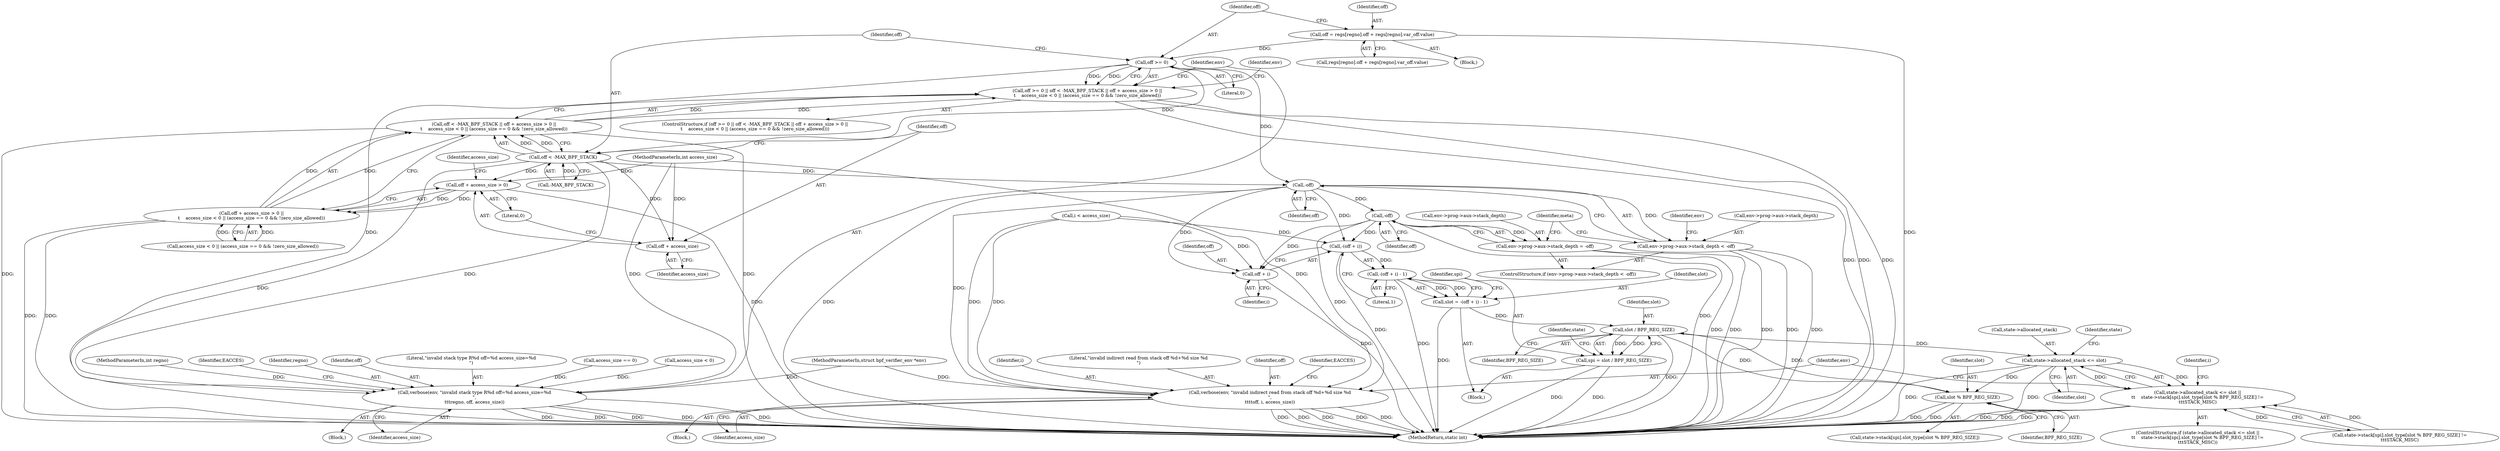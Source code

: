 digraph "0_linux_ea25f914dc164c8d56b36147ecc86bc65f83c469@integer" {
"1000191" [label="(Call,off = regs[regno].off + regs[regno].var_off.value)"];
"1000208" [label="(Call,off >= 0)"];
"1000207" [label="(Call,off >= 0 || off < -MAX_BPF_STACK || off + access_size > 0 ||\n\t    access_size < 0 || (access_size == 0 && !zero_size_allowed))"];
"1000212" [label="(Call,off < -MAX_BPF_STACK)"];
"1000211" [label="(Call,off < -MAX_BPF_STACK || off + access_size > 0 ||\n\t    access_size < 0 || (access_size == 0 && !zero_size_allowed))"];
"1000217" [label="(Call,off + access_size > 0)"];
"1000216" [label="(Call,off + access_size > 0 ||\n\t    access_size < 0 || (access_size == 0 && !zero_size_allowed))"];
"1000218" [label="(Call,off + access_size)"];
"1000233" [label="(Call,verbose(env, \"invalid stack type R%d off=%d access_size=%d\n\",\n\t\t\tregno, off, access_size))"];
"1000251" [label="(Call,-off)"];
"1000243" [label="(Call,env->prog->aux->stack_depth < -off)"];
"1000261" [label="(Call,-off)"];
"1000253" [label="(Call,env->prog->aux->stack_depth = -off)"];
"1000295" [label="(Call,-(off + i))"];
"1000294" [label="(Call,-(off + i) - 1)"];
"1000292" [label="(Call,slot = -(off + i) - 1)"];
"1000302" [label="(Call,slot / BPF_REG_SIZE)"];
"1000300" [label="(Call,spi = slot / BPF_REG_SIZE)"];
"1000307" [label="(Call,state->allocated_stack <= slot)"];
"1000306" [label="(Call,state->allocated_stack <= slot ||\n\t\t    state->stack[spi].slot_type[slot % BPF_REG_SIZE] !=\n\t\t\tSTACK_MISC)"];
"1000321" [label="(Call,slot % BPF_REG_SIZE)"];
"1000296" [label="(Call,off + i)"];
"1000326" [label="(Call,verbose(env, \"invalid indirect read from stack off %d+%d size %d\n\",\n\t\t\t\toff, i, access_size))"];
"1000337" [label="(MethodReturn,static int)"];
"1000327" [label="(Identifier,env)"];
"1000334" [label="(Identifier,EACCES)"];
"1000244" [label="(Call,env->prog->aux->stack_depth)"];
"1000296" [label="(Call,off + i)"];
"1000321" [label="(Call,slot % BPF_REG_SIZE)"];
"1000294" [label="(Call,-(off + i) - 1)"];
"1000237" [label="(Identifier,off)"];
"1000105" [label="(MethodParameterIn,int access_size)"];
"1000323" [label="(Identifier,BPF_REG_SIZE)"];
"1000330" [label="(Identifier,i)"];
"1000328" [label="(Literal,\"invalid indirect read from stack off %d+%d size %d\n\")"];
"1000235" [label="(Literal,\"invalid stack type R%d off=%d access_size=%d\n\")"];
"1000108" [label="(Block,)"];
"1000103" [label="(MethodParameterIn,struct bpf_verifier_env *env)"];
"1000242" [label="(ControlStructure,if (env->prog->aux->stack_depth < -off))"];
"1000227" [label="(Call,access_size == 0)"];
"1000265" [label="(Identifier,meta)"];
"1000251" [label="(Call,-off)"];
"1000261" [label="(Call,-off)"];
"1000325" [label="(Block,)"];
"1000312" [label="(Call,state->stack[spi].slot_type[slot % BPF_REG_SIZE] !=\n\t\t\tSTACK_MISC)"];
"1000253" [label="(Call,env->prog->aux->stack_depth = -off)"];
"1000300" [label="(Call,spi = slot / BPF_REG_SIZE)"];
"1000301" [label="(Identifier,spi)"];
"1000223" [label="(Call,access_size < 0)"];
"1000308" [label="(Call,state->allocated_stack)"];
"1000317" [label="(Identifier,state)"];
"1000206" [label="(ControlStructure,if (off >= 0 || off < -MAX_BPF_STACK || off + access_size > 0 ||\n\t    access_size < 0 || (access_size == 0 && !zero_size_allowed)))"];
"1000192" [label="(Identifier,off)"];
"1000233" [label="(Call,verbose(env, \"invalid stack type R%d off=%d access_size=%d\n\",\n\t\t\tregno, off, access_size))"];
"1000219" [label="(Identifier,off)"];
"1000216" [label="(Call,off + access_size > 0 ||\n\t    access_size < 0 || (access_size == 0 && !zero_size_allowed))"];
"1000257" [label="(Identifier,env)"];
"1000232" [label="(Block,)"];
"1000254" [label="(Call,env->prog->aux->stack_depth)"];
"1000311" [label="(Identifier,slot)"];
"1000209" [label="(Identifier,off)"];
"1000331" [label="(Identifier,access_size)"];
"1000222" [label="(Call,access_size < 0 || (access_size == 0 && !zero_size_allowed))"];
"1000290" [label="(Identifier,i)"];
"1000252" [label="(Identifier,off)"];
"1000309" [label="(Identifier,state)"];
"1000221" [label="(Literal,0)"];
"1000297" [label="(Identifier,off)"];
"1000211" [label="(Call,off < -MAX_BPF_STACK || off + access_size > 0 ||\n\t    access_size < 0 || (access_size == 0 && !zero_size_allowed))"];
"1000313" [label="(Call,state->stack[spi].slot_type[slot % BPF_REG_SIZE])"];
"1000298" [label="(Identifier,i)"];
"1000220" [label="(Identifier,access_size)"];
"1000104" [label="(MethodParameterIn,int regno)"];
"1000193" [label="(Call,regs[regno].off + regs[regno].var_off.value)"];
"1000305" [label="(ControlStructure,if (state->allocated_stack <= slot ||\n\t\t    state->stack[spi].slot_type[slot % BPF_REG_SIZE] !=\n\t\t\tSTACK_MISC))"];
"1000326" [label="(Call,verbose(env, \"invalid indirect read from stack off %d+%d size %d\n\",\n\t\t\t\toff, i, access_size))"];
"1000207" [label="(Call,off >= 0 || off < -MAX_BPF_STACK || off + access_size > 0 ||\n\t    access_size < 0 || (access_size == 0 && !zero_size_allowed))"];
"1000238" [label="(Identifier,access_size)"];
"1000292" [label="(Call,slot = -(off + i) - 1)"];
"1000303" [label="(Identifier,slot)"];
"1000304" [label="(Identifier,BPF_REG_SIZE)"];
"1000241" [label="(Identifier,EACCES)"];
"1000306" [label="(Call,state->allocated_stack <= slot ||\n\t\t    state->stack[spi].slot_type[slot % BPF_REG_SIZE] !=\n\t\t\tSTACK_MISC)"];
"1000329" [label="(Identifier,off)"];
"1000212" [label="(Call,off < -MAX_BPF_STACK)"];
"1000214" [label="(Call,-MAX_BPF_STACK)"];
"1000236" [label="(Identifier,regno)"];
"1000247" [label="(Identifier,env)"];
"1000234" [label="(Identifier,env)"];
"1000217" [label="(Call,off + access_size > 0)"];
"1000191" [label="(Call,off = regs[regno].off + regs[regno].var_off.value)"];
"1000295" [label="(Call,-(off + i))"];
"1000224" [label="(Identifier,access_size)"];
"1000286" [label="(Call,i < access_size)"];
"1000307" [label="(Call,state->allocated_stack <= slot)"];
"1000322" [label="(Identifier,slot)"];
"1000243" [label="(Call,env->prog->aux->stack_depth < -off)"];
"1000208" [label="(Call,off >= 0)"];
"1000218" [label="(Call,off + access_size)"];
"1000299" [label="(Literal,1)"];
"1000291" [label="(Block,)"];
"1000213" [label="(Identifier,off)"];
"1000302" [label="(Call,slot / BPF_REG_SIZE)"];
"1000262" [label="(Identifier,off)"];
"1000210" [label="(Literal,0)"];
"1000293" [label="(Identifier,slot)"];
"1000191" -> "1000108"  [label="AST: "];
"1000191" -> "1000193"  [label="CFG: "];
"1000192" -> "1000191"  [label="AST: "];
"1000193" -> "1000191"  [label="AST: "];
"1000209" -> "1000191"  [label="CFG: "];
"1000191" -> "1000337"  [label="DDG: "];
"1000191" -> "1000208"  [label="DDG: "];
"1000208" -> "1000207"  [label="AST: "];
"1000208" -> "1000210"  [label="CFG: "];
"1000209" -> "1000208"  [label="AST: "];
"1000210" -> "1000208"  [label="AST: "];
"1000213" -> "1000208"  [label="CFG: "];
"1000207" -> "1000208"  [label="CFG: "];
"1000208" -> "1000207"  [label="DDG: "];
"1000208" -> "1000207"  [label="DDG: "];
"1000208" -> "1000212"  [label="DDG: "];
"1000208" -> "1000233"  [label="DDG: "];
"1000208" -> "1000251"  [label="DDG: "];
"1000207" -> "1000206"  [label="AST: "];
"1000207" -> "1000211"  [label="CFG: "];
"1000211" -> "1000207"  [label="AST: "];
"1000234" -> "1000207"  [label="CFG: "];
"1000247" -> "1000207"  [label="CFG: "];
"1000207" -> "1000337"  [label="DDG: "];
"1000207" -> "1000337"  [label="DDG: "];
"1000207" -> "1000337"  [label="DDG: "];
"1000211" -> "1000207"  [label="DDG: "];
"1000211" -> "1000207"  [label="DDG: "];
"1000212" -> "1000211"  [label="AST: "];
"1000212" -> "1000214"  [label="CFG: "];
"1000213" -> "1000212"  [label="AST: "];
"1000214" -> "1000212"  [label="AST: "];
"1000219" -> "1000212"  [label="CFG: "];
"1000211" -> "1000212"  [label="CFG: "];
"1000212" -> "1000337"  [label="DDG: "];
"1000212" -> "1000211"  [label="DDG: "];
"1000212" -> "1000211"  [label="DDG: "];
"1000214" -> "1000212"  [label="DDG: "];
"1000212" -> "1000217"  [label="DDG: "];
"1000212" -> "1000218"  [label="DDG: "];
"1000212" -> "1000233"  [label="DDG: "];
"1000212" -> "1000251"  [label="DDG: "];
"1000211" -> "1000216"  [label="CFG: "];
"1000216" -> "1000211"  [label="AST: "];
"1000211" -> "1000337"  [label="DDG: "];
"1000211" -> "1000337"  [label="DDG: "];
"1000216" -> "1000211"  [label="DDG: "];
"1000216" -> "1000211"  [label="DDG: "];
"1000217" -> "1000216"  [label="AST: "];
"1000217" -> "1000221"  [label="CFG: "];
"1000218" -> "1000217"  [label="AST: "];
"1000221" -> "1000217"  [label="AST: "];
"1000224" -> "1000217"  [label="CFG: "];
"1000216" -> "1000217"  [label="CFG: "];
"1000217" -> "1000337"  [label="DDG: "];
"1000217" -> "1000216"  [label="DDG: "];
"1000217" -> "1000216"  [label="DDG: "];
"1000105" -> "1000217"  [label="DDG: "];
"1000216" -> "1000222"  [label="CFG: "];
"1000222" -> "1000216"  [label="AST: "];
"1000216" -> "1000337"  [label="DDG: "];
"1000216" -> "1000337"  [label="DDG: "];
"1000222" -> "1000216"  [label="DDG: "];
"1000222" -> "1000216"  [label="DDG: "];
"1000218" -> "1000220"  [label="CFG: "];
"1000219" -> "1000218"  [label="AST: "];
"1000220" -> "1000218"  [label="AST: "];
"1000221" -> "1000218"  [label="CFG: "];
"1000105" -> "1000218"  [label="DDG: "];
"1000233" -> "1000232"  [label="AST: "];
"1000233" -> "1000238"  [label="CFG: "];
"1000234" -> "1000233"  [label="AST: "];
"1000235" -> "1000233"  [label="AST: "];
"1000236" -> "1000233"  [label="AST: "];
"1000237" -> "1000233"  [label="AST: "];
"1000238" -> "1000233"  [label="AST: "];
"1000241" -> "1000233"  [label="CFG: "];
"1000233" -> "1000337"  [label="DDG: "];
"1000233" -> "1000337"  [label="DDG: "];
"1000233" -> "1000337"  [label="DDG: "];
"1000233" -> "1000337"  [label="DDG: "];
"1000233" -> "1000337"  [label="DDG: "];
"1000103" -> "1000233"  [label="DDG: "];
"1000104" -> "1000233"  [label="DDG: "];
"1000227" -> "1000233"  [label="DDG: "];
"1000223" -> "1000233"  [label="DDG: "];
"1000105" -> "1000233"  [label="DDG: "];
"1000251" -> "1000243"  [label="AST: "];
"1000251" -> "1000252"  [label="CFG: "];
"1000252" -> "1000251"  [label="AST: "];
"1000243" -> "1000251"  [label="CFG: "];
"1000251" -> "1000337"  [label="DDG: "];
"1000251" -> "1000243"  [label="DDG: "];
"1000251" -> "1000261"  [label="DDG: "];
"1000251" -> "1000295"  [label="DDG: "];
"1000251" -> "1000296"  [label="DDG: "];
"1000251" -> "1000326"  [label="DDG: "];
"1000243" -> "1000242"  [label="AST: "];
"1000244" -> "1000243"  [label="AST: "];
"1000257" -> "1000243"  [label="CFG: "];
"1000265" -> "1000243"  [label="CFG: "];
"1000243" -> "1000337"  [label="DDG: "];
"1000243" -> "1000337"  [label="DDG: "];
"1000243" -> "1000337"  [label="DDG: "];
"1000261" -> "1000253"  [label="AST: "];
"1000261" -> "1000262"  [label="CFG: "];
"1000262" -> "1000261"  [label="AST: "];
"1000253" -> "1000261"  [label="CFG: "];
"1000261" -> "1000337"  [label="DDG: "];
"1000261" -> "1000253"  [label="DDG: "];
"1000261" -> "1000295"  [label="DDG: "];
"1000261" -> "1000296"  [label="DDG: "];
"1000261" -> "1000326"  [label="DDG: "];
"1000253" -> "1000242"  [label="AST: "];
"1000254" -> "1000253"  [label="AST: "];
"1000265" -> "1000253"  [label="CFG: "];
"1000253" -> "1000337"  [label="DDG: "];
"1000253" -> "1000337"  [label="DDG: "];
"1000295" -> "1000294"  [label="AST: "];
"1000295" -> "1000296"  [label="CFG: "];
"1000296" -> "1000295"  [label="AST: "];
"1000299" -> "1000295"  [label="CFG: "];
"1000295" -> "1000337"  [label="DDG: "];
"1000295" -> "1000294"  [label="DDG: "];
"1000286" -> "1000295"  [label="DDG: "];
"1000294" -> "1000292"  [label="AST: "];
"1000294" -> "1000299"  [label="CFG: "];
"1000299" -> "1000294"  [label="AST: "];
"1000292" -> "1000294"  [label="CFG: "];
"1000294" -> "1000337"  [label="DDG: "];
"1000294" -> "1000292"  [label="DDG: "];
"1000294" -> "1000292"  [label="DDG: "];
"1000292" -> "1000291"  [label="AST: "];
"1000293" -> "1000292"  [label="AST: "];
"1000301" -> "1000292"  [label="CFG: "];
"1000292" -> "1000337"  [label="DDG: "];
"1000292" -> "1000302"  [label="DDG: "];
"1000302" -> "1000300"  [label="AST: "];
"1000302" -> "1000304"  [label="CFG: "];
"1000303" -> "1000302"  [label="AST: "];
"1000304" -> "1000302"  [label="AST: "];
"1000300" -> "1000302"  [label="CFG: "];
"1000302" -> "1000337"  [label="DDG: "];
"1000302" -> "1000300"  [label="DDG: "];
"1000302" -> "1000300"  [label="DDG: "];
"1000321" -> "1000302"  [label="DDG: "];
"1000302" -> "1000307"  [label="DDG: "];
"1000302" -> "1000321"  [label="DDG: "];
"1000300" -> "1000291"  [label="AST: "];
"1000301" -> "1000300"  [label="AST: "];
"1000309" -> "1000300"  [label="CFG: "];
"1000300" -> "1000337"  [label="DDG: "];
"1000300" -> "1000337"  [label="DDG: "];
"1000307" -> "1000306"  [label="AST: "];
"1000307" -> "1000311"  [label="CFG: "];
"1000308" -> "1000307"  [label="AST: "];
"1000311" -> "1000307"  [label="AST: "];
"1000317" -> "1000307"  [label="CFG: "];
"1000306" -> "1000307"  [label="CFG: "];
"1000307" -> "1000337"  [label="DDG: "];
"1000307" -> "1000337"  [label="DDG: "];
"1000307" -> "1000306"  [label="DDG: "];
"1000307" -> "1000306"  [label="DDG: "];
"1000307" -> "1000321"  [label="DDG: "];
"1000306" -> "1000305"  [label="AST: "];
"1000306" -> "1000312"  [label="CFG: "];
"1000312" -> "1000306"  [label="AST: "];
"1000327" -> "1000306"  [label="CFG: "];
"1000290" -> "1000306"  [label="CFG: "];
"1000306" -> "1000337"  [label="DDG: "];
"1000306" -> "1000337"  [label="DDG: "];
"1000306" -> "1000337"  [label="DDG: "];
"1000312" -> "1000306"  [label="DDG: "];
"1000312" -> "1000306"  [label="DDG: "];
"1000321" -> "1000313"  [label="AST: "];
"1000321" -> "1000323"  [label="CFG: "];
"1000322" -> "1000321"  [label="AST: "];
"1000323" -> "1000321"  [label="AST: "];
"1000313" -> "1000321"  [label="CFG: "];
"1000321" -> "1000337"  [label="DDG: "];
"1000321" -> "1000337"  [label="DDG: "];
"1000296" -> "1000298"  [label="CFG: "];
"1000297" -> "1000296"  [label="AST: "];
"1000298" -> "1000296"  [label="AST: "];
"1000296" -> "1000337"  [label="DDG: "];
"1000286" -> "1000296"  [label="DDG: "];
"1000326" -> "1000325"  [label="AST: "];
"1000326" -> "1000331"  [label="CFG: "];
"1000327" -> "1000326"  [label="AST: "];
"1000328" -> "1000326"  [label="AST: "];
"1000329" -> "1000326"  [label="AST: "];
"1000330" -> "1000326"  [label="AST: "];
"1000331" -> "1000326"  [label="AST: "];
"1000334" -> "1000326"  [label="CFG: "];
"1000326" -> "1000337"  [label="DDG: "];
"1000326" -> "1000337"  [label="DDG: "];
"1000326" -> "1000337"  [label="DDG: "];
"1000326" -> "1000337"  [label="DDG: "];
"1000326" -> "1000337"  [label="DDG: "];
"1000103" -> "1000326"  [label="DDG: "];
"1000286" -> "1000326"  [label="DDG: "];
"1000286" -> "1000326"  [label="DDG: "];
"1000105" -> "1000326"  [label="DDG: "];
}
